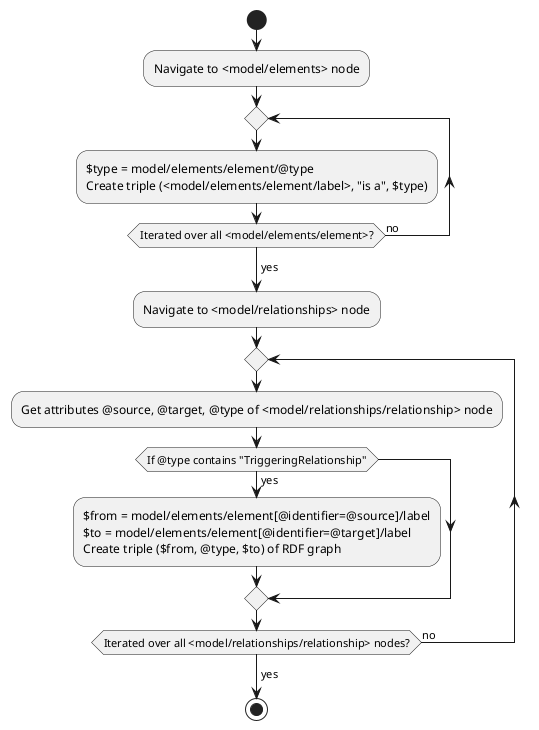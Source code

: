 @startuml

start

:Navigate to <model/elements> node;

repeat
    :$type = model/elements/element/@type
    Create triple (<model/elements/element/label>, "is a", $type);
repeat while (Iterated over all <model/elements/element>?) is (no)
-> yes;

:Navigate to <model/relationships> node;

repeat 
    :Get attributes @source, @target, @type of <model/relationships/relationship> node;

    if (If @type contains "TriggeringRelationship") then (yes)
        :$from = model/elements/element[@identifier=@source]/label
        $to = model/elements/element[@identifier=@target]/label
        Create triple ($from, @type, $to) of RDF graph;
    endif
repeat while (Iterated over all <model/relationships/relationship> nodes?) is (no)
-> yes;

stop

@enduml
